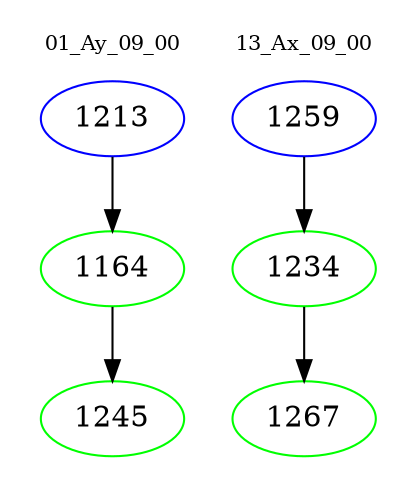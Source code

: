 digraph{
subgraph cluster_0 {
color = white
label = "01_Ay_09_00";
fontsize=10;
T0_1213 [label="1213", color="blue"]
T0_1213 -> T0_1164 [color="black"]
T0_1164 [label="1164", color="green"]
T0_1164 -> T0_1245 [color="black"]
T0_1245 [label="1245", color="green"]
}
subgraph cluster_1 {
color = white
label = "13_Ax_09_00";
fontsize=10;
T1_1259 [label="1259", color="blue"]
T1_1259 -> T1_1234 [color="black"]
T1_1234 [label="1234", color="green"]
T1_1234 -> T1_1267 [color="black"]
T1_1267 [label="1267", color="green"]
}
}
